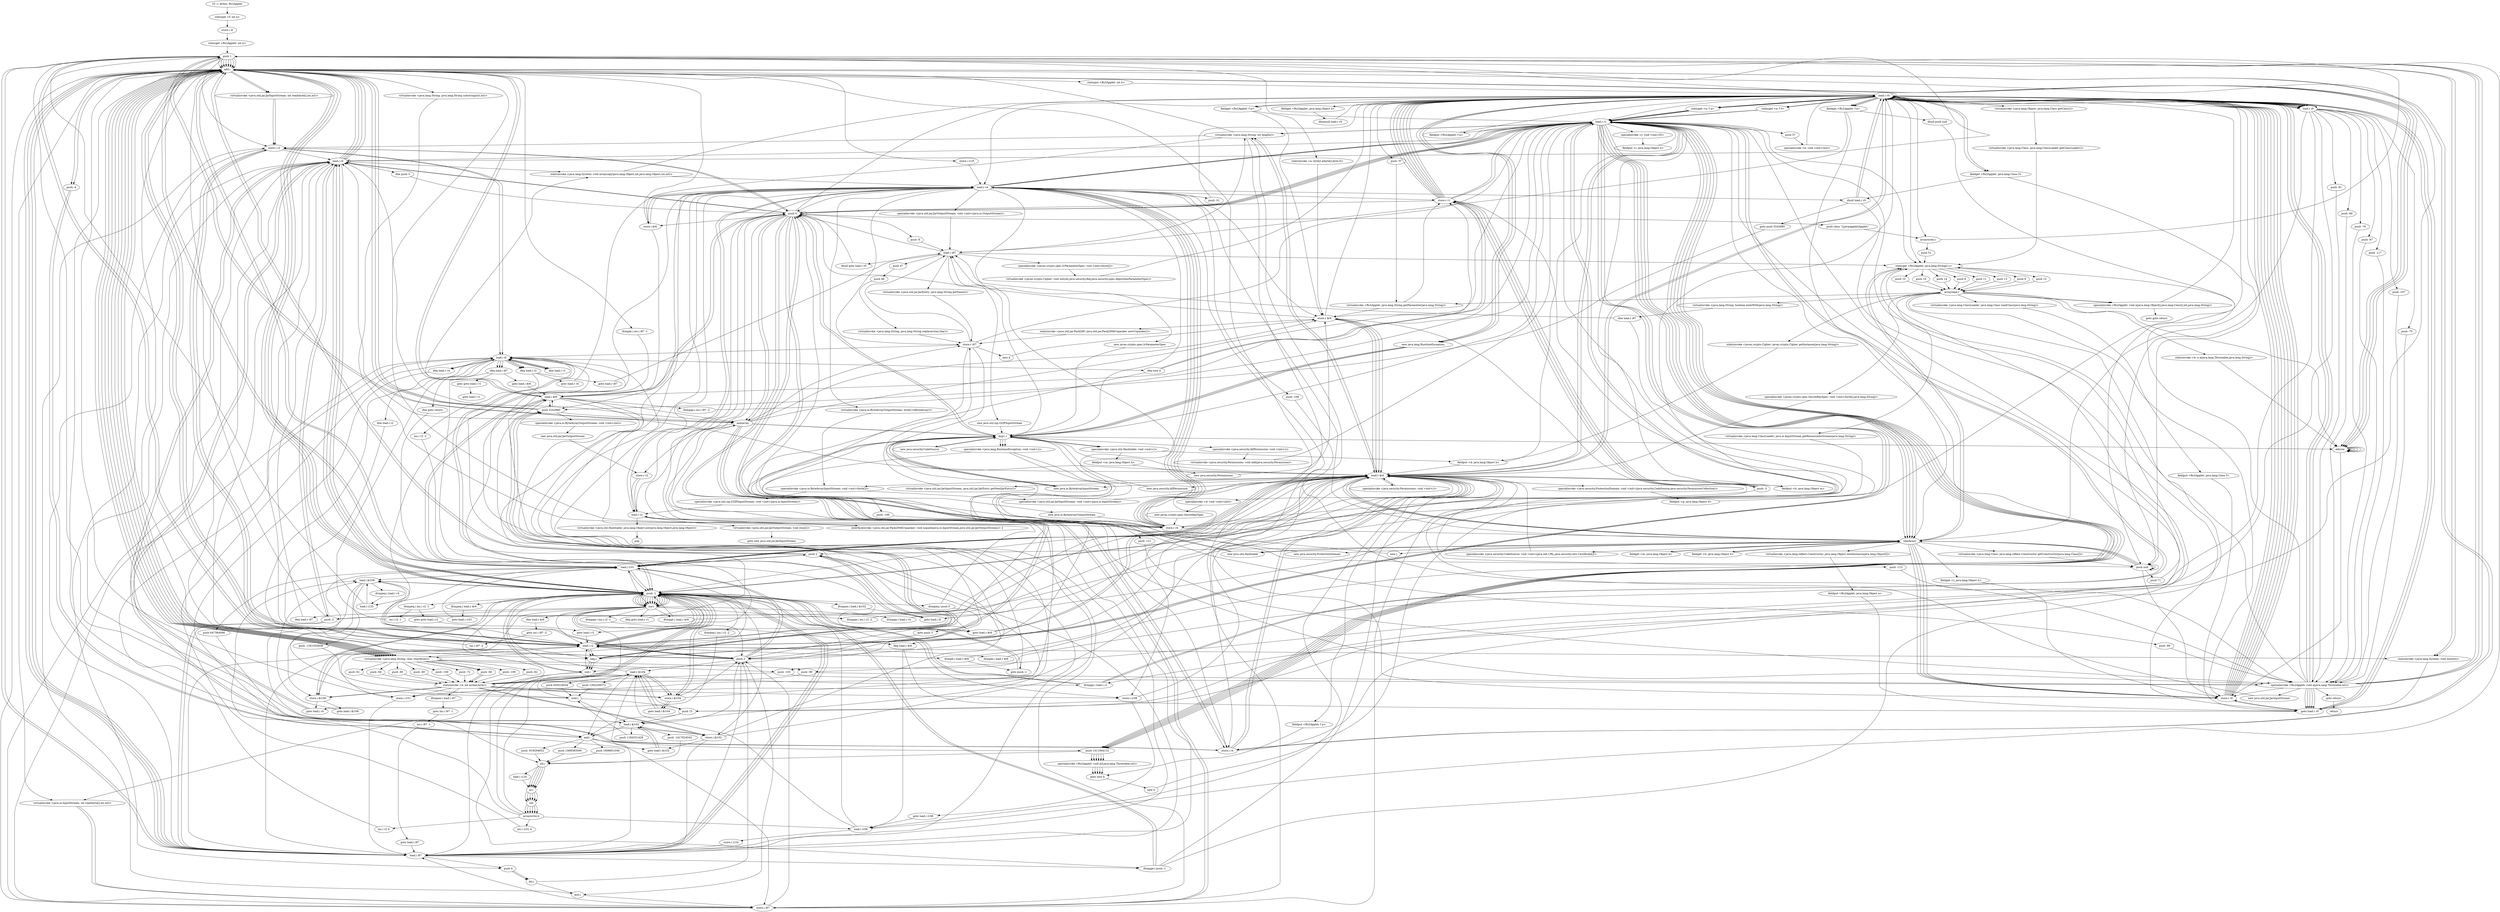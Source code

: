 digraph "" {
    "r0 := @this: Rs2Applet"
    "staticget <f: int a>"
    "r0 := @this: Rs2Applet"->"staticget <f: int a>";
    "store.i i0"
    "staticget <f: int a>"->"store.i i0";
    "staticget <Rs2Applet: int b>"
    "store.i i0"->"staticget <Rs2Applet: int b>";
    "push 1"
    "staticget <Rs2Applet: int b>"->"push 1";
    "add.i"
    "push 1"->"add.i";
    "staticput <Rs2Applet: int b>"
    "add.i"->"staticput <Rs2Applet: int b>";
    "load.r r0"
    "staticput <Rs2Applet: int b>"->"load.r r0";
    "push \"0\""
    "load.r r0"->"push \"0\"";
    "virtualinvoke <Rs2Applet: java.lang.String getParameter(java.lang.String)>"
    "push \"0\""->"virtualinvoke <Rs2Applet: java.lang.String getParameter(java.lang.String)>";
    "store.r r1"
    "virtualinvoke <Rs2Applet: java.lang.String getParameter(java.lang.String)>"->"store.r r1";
    "load.r r1"
    "store.r r1"->"load.r r1";
    "virtualinvoke <java.lang.String: int length()>"
    "load.r r1"->"virtualinvoke <java.lang.String: int length()>";
    "store.i $r6"
    "virtualinvoke <java.lang.String: int length()>"->"store.i $r6";
    "load.i $r6"
    "store.i $r6"->"load.i $r6";
    "push -1"
    "load.i $r6"->"push -1";
    "xor.i"
    "push -1"->"xor.i";
    "xor.i"->"push -1";
    "ifcmpeq.i push 0"
    "push -1"->"ifcmpeq.i push 0";
    "goto push 3"
    "ifcmpeq.i push 0"->"goto push 3";
    "push 3"
    "goto push 3"->"push 3";
    "push 3"->"load.i $r6";
    "load.i $r6"->"add.i";
    "push -4"
    "add.i"->"push -4";
    "and.i"
    "push -4"->"and.i";
    "store.i r4"
    "and.i"->"store.i r4";
    "load.i r4"
    "store.i r4"->"load.i r4";
    "push 4"
    "load.i r4"->"push 4";
    "div.i"
    "push 4"->"div.i";
    "div.i"->"push 3";
    "mul.i"
    "push 3"->"mul.i";
    "store.i i97"
    "mul.i"->"store.i i97";
    "store.i i97"->"load.i r4";
    "push -2"
    "load.i r4"->"push -2";
    "push -2"->"add.i";
    "add.i"->"load.i $r6";
    "ifcmpge.i inc.i i97 -2"
    "load.i $r6"->"ifcmpge.i inc.i i97 -2";
    "ifcmpge.i inc.i i97 -2"->"load.r r1";
    "load.r r1"->"push -2";
    "push -2"->"load.i r4";
    "load.i r4"->"add.i";
    "athrow"
    "add.i"->"athrow";
    "athrow"->"athrow";
    "athrow"->"athrow";
    "athrow"->"athrow";
    "store.r i0"
    "athrow"->"store.r i0";
    "store.r i0"->"load.r r0";
    "load.r i0"
    "load.r r0"->"load.r i0";
    "push -81"
    "load.r i0"->"push -81";
    "specialinvoke <Rs2Applet: void a(java.lang.Throwable,int)>"
    "push -81"->"specialinvoke <Rs2Applet: void a(java.lang.Throwable,int)>";
    "goto return"
    "specialinvoke <Rs2Applet: void a(java.lang.Throwable,int)>"->"goto return";
    "return"
    "goto return"->"return";
    "staticget <Rs2Applet: java.lang.String[] z>"
    "specialinvoke <Rs2Applet: void a(java.lang.Throwable,int)>"->"staticget <Rs2Applet: java.lang.String[] z>";
    "push 12"
    "staticget <Rs2Applet: java.lang.String[] z>"->"push 12";
    "arrayread.r"
    "push 12"->"arrayread.r";
    "staticinvoke <b: a a(java.lang.Throwable,java.lang.String)>"
    "arrayread.r"->"staticinvoke <b: a a(java.lang.Throwable,java.lang.String)>";
    "staticinvoke <b: a a(java.lang.Throwable,java.lang.String)>"->"athrow";
    "virtualinvoke <java.lang.String: char charAt(int)>"
    "add.i"->"virtualinvoke <java.lang.String: char charAt(int)>";
    "push -60"
    "virtualinvoke <java.lang.String: char charAt(int)>"->"push -60";
    "staticinvoke <a: int a(char,byte)>"
    "push -60"->"staticinvoke <a: int a(char,byte)>";
    "staticinvoke <a: int a(char,byte)>"->"push -1";
    "push -1"->"xor.i";
    "ifne load.i $r6"
    "xor.i"->"ifne load.i $r6";
    "goto inc.i i97 -2"
    "ifne load.i $r6"->"goto inc.i i97 -2";
    "inc.i i97 -2"
    "goto inc.i i97 -2"->"inc.i i97 -2";
    "load.i i0"
    "inc.i i97 -2"->"load.i i0";
    "ifeq load.i i97"
    "load.i i0"->"ifeq load.i i97";
    "goto load.i $r6"
    "ifeq load.i i97"->"goto load.i $r6";
    "goto load.i $r6"->"load.i $r6";
    "load.i $r6"->"push -1";
    "push -1"->"load.i r4";
    "load.i r4"->"add.i";
    "ifcmple.i inc.i i97 -1"
    "add.i"->"ifcmple.i inc.i i97 -1";
    "goto push -1"
    "ifcmple.i inc.i i97 -1"->"goto push -1";
    "goto push -1"->"push -1";
    "push -1"->"load.r r1";
    "load.r r1"->"push -1";
    "push -1"->"load.i r4";
    "load.i r4"->"add.i";
    "add.i"->"virtualinvoke <java.lang.String: char charAt(int)>";
    "virtualinvoke <java.lang.String: char charAt(int)>"->"push -60";
    "push -60"->"staticinvoke <a: int a(char,byte)>";
    "ifcmpne.i load.i i97"
    "staticinvoke <a: int a(char,byte)>"->"ifcmpne.i load.i i97";
    "goto inc.i i97 -1"
    "ifcmpne.i load.i i97"->"goto inc.i i97 -1";
    "inc.i i97 -1"
    "goto inc.i i97 -1"->"inc.i i97 -1";
    "goto load.i i97"
    "inc.i i97 -1"->"goto load.i i97";
    "load.i i97"
    "goto load.i i97"->"load.i i97";
    "newarray"
    "load.i i97"->"newarray";
    "store.r $r6"
    "newarray"->"store.r $r6";
    "push 0"
    "store.r $r6"->"push 0";
    "push 0"->"store.i r4";
    "store.i r4"->"load.r r1";
    "load.r r1"->"virtualinvoke <java.lang.String: int length()>";
    "virtualinvoke <java.lang.String: int length()>"->"store.i i97";
    "store.i i97"->"push 0";
    "store.i r2"
    "push 0"->"store.i r2";
    "store.i r2"->"load.i i97";
    "load.i r2"
    "load.i i97"->"load.i r2";
    "ifcmple.i load.r $r6"
    "load.i r2"->"ifcmple.i load.r $r6";
    "ifcmple.i load.r $r6"->"load.r r1";
    "load.r r1"->"load.i r2";
    "load.i r2"->"virtualinvoke <java.lang.String: char charAt(int)>";
    "push -109"
    "virtualinvoke <java.lang.String: char charAt(int)>"->"push -109";
    "push -109"->"staticinvoke <a: int a(char,byte)>";
    "store.i i101"
    "staticinvoke <a: int a(char,byte)>"->"store.i i101";
    "store.i i101"->"load.i i97";
    "load.i i97"->"push 1";
    "push 1"->"load.i r2";
    "neg.i"
    "load.i r2"->"neg.i";
    "sub.i"
    "neg.i"->"sub.i";
    "ifcmpgt.i load.r r1"
    "sub.i"->"ifcmpgt.i load.r r1";
    "ifcmpgt.i load.r r1"->"push -1";
    "store.i $i102"
    "push -1"->"store.i $i102";
    "goto load.i $i102"
    "store.i $i102"->"goto load.i $i102";
    "load.i $i102"
    "goto load.i $i102"->"load.i $i102";
    "load.i $i102"->"store.i $i102";
    "store.i $i102"->"load.i i97";
    "push 2"
    "load.i i97"->"push 2";
    "push 2"->"load.i r2";
    "load.i r2"->"add.i";
    "add.i"->"ifcmpgt.i load.r r1";
    "ifcmpgt.i load.r r1"->"push -1";
    "store.i $i104"
    "push -1"->"store.i $i104";
    "goto load.i $i104"
    "store.i $i104"->"goto load.i $i104";
    "load.i $i104"
    "goto load.i $i104"->"load.i $i104";
    "load.i $i104"->"store.i $i104";
    "store.i $i104"->"push 3";
    "push 3"->"load.i r2";
    "load.i r2"->"neg.i";
    "neg.i"->"sub.i";
    "sub.i"->"load.i i97";
    "ifcmpge.i push -1"
    "load.i i97"->"ifcmpge.i push -1";
    "ifcmpge.i push -1"->"load.r r1";
    "load.r r1"->"load.i r2";
    "load.i r2"->"push 3";
    "push 3"->"add.i";
    "add.i"->"athrow";
    "add.i"->"virtualinvoke <java.lang.String: char charAt(int)>";
    "push -82"
    "virtualinvoke <java.lang.String: char charAt(int)>"->"push -82";
    "push -82"->"staticinvoke <a: int a(char,byte)>";
    "store.i $i106"
    "staticinvoke <a: int a(char,byte)>"->"store.i $i106";
    "goto load.i r4"
    "store.i $i106"->"goto load.i r4";
    "goto load.i r4"->"load.i r4";
    "load.i r4"->"push 1";
    "push 1"->"add.i";
    "store.i i108"
    "add.i"->"store.i i108";
    "load.r $r6"
    "store.i i108"->"load.r $r6";
    "load.r $r6"->"load.i r4";
    "load.i r4"->"load.i $i102";
    "push 1184331428"
    "load.i $i102"->"push 1184331428";
    "ushr.i"
    "push 1184331428"->"ushr.i";
    "load.i i101"
    "ushr.i"->"load.i i101";
    "push 647364098"
    "load.i i101"->"push 647364098";
    "shl.i"
    "push 647364098"->"shl.i";
    "or.i"
    "shl.i"->"or.i";
    "i2b"
    "or.i"->"i2b";
    "arraywrite.b"
    "i2b"->"arraywrite.b";
    "arraywrite.b"->"load.i $i104";
    "load.i $i104"->"push -1";
    "push -1"->"xor.i";
    "ifeq load.r $r6"
    "xor.i"->"ifeq load.r $r6";
    "load.i i108"
    "ifeq load.r $r6"->"load.i i108";
    "load.i i108"->"push 1";
    "push 1"->"add.i";
    "add.i"->"store.i i101";
    "store.i i101"->"load.r $r6";
    "load.r $r6"->"load.i i108";
    "load.i i108"->"load.i $i104";
    "push 650516034"
    "load.i $i104"->"push 650516034";
    "push 650516034"->"ushr.i";
    "push 15"
    "ushr.i"->"push 15";
    "push 15"->"load.i $i102";
    "load.i $i102"->"and.i";
    "push -918294652"
    "and.i"->"push -918294652";
    "push -918294652"->"shl.i";
    "shl.i"->"or.i";
    "or.i"->"i2b";
    "i2b"->"arraywrite.b";
    "load.i $i106"
    "arraywrite.b"->"load.i $i106";
    "load.i $i106"->"push -1";
    "ifcmpeq.i load.r $r6"
    "push -1"->"ifcmpeq.i load.r $r6";
    "goto load.i i101"
    "ifcmpeq.i load.r $r6"->"goto load.i i101";
    "goto load.i i101"->"load.i i101";
    "load.i i101"->"push 1";
    "push 1"->"add.i";
    "add.i"->"store.i r4";
    "store.i r4"->"load.r $r6";
    "load.r $r6"->"load.i i101";
    "load.i i101"->"load.i $i106";
    "load.i $i106"->"push 3";
    "push 3"->"load.i $i104";
    "load.i $i104"->"and.i";
    "push 1068383590"
    "and.i"->"push 1068383590";
    "push 1068383590"->"shl.i";
    "shl.i"->"or.i";
    "or.i"->"i2b";
    "i2b"->"arraywrite.b";
    "inc.i r2 4"
    "arraywrite.b"->"inc.i r2 4";
    "inc.i r2 4"->"load.i i0";
    "load.i i0"->"ifeq load.i i97";
    "goto load.r $r6"
    "ifeq load.i i97"->"goto load.r $r6";
    "goto load.r $r6"->"load.r $r6";
    "store.r r4"
    "load.r $r6"->"store.r r4";
    "load.r r4"
    "store.r r4"->"load.r r4";
    "load.r r4"->"store.r r1";
    "store.r r1"->"load.r r0";
    "load.r r0"->"staticget <Rs2Applet: java.lang.String[] z>";
    "push 10"
    "staticget <Rs2Applet: java.lang.String[] z>"->"push 10";
    "push 10"->"arrayread.r";
    "arrayread.r"->"virtualinvoke <Rs2Applet: java.lang.String getParameter(java.lang.String)>";
    "virtualinvoke <Rs2Applet: java.lang.String getParameter(java.lang.String)>"->"store.r $r6";
    "store.r $r6"->"load.r $r6";
    "load.r $r6"->"virtualinvoke <java.lang.String: int length()>";
    "virtualinvoke <java.lang.String: int length()>"->"store.i r4";
    "store.i r4"->"load.i r4";
    "ifne push 3"
    "load.i r4"->"ifne push 3";
    "ifne push 3"->"push 0";
    "push 0"->"newarray";
    "store.r i97"
    "newarray"->"store.r i97";
    "store.r i97"->"load.i i0";
    "ifeq new d"
    "load.i i0"->"ifeq new d";
    "ifeq new d"->"store.r r1";
    "store.r r1"->"load.r r0";
    "staticget <n: f a>"
    "load.r r0"->"staticget <n: f a>";
    "staticget <n: f a>"->"load.r r1";
    "push 1411944132"
    "load.r r1"->"push 1411944132";
    "specialinvoke <Rs2Applet: void a(f,java.lang.Throwable,int)>"
    "push 1411944132"->"specialinvoke <Rs2Applet: void a(f,java.lang.Throwable,int)>";
    "goto new b"
    "specialinvoke <Rs2Applet: void a(f,java.lang.Throwable,int)>"->"goto new b";
    "new b"
    "goto new b"->"new b";
    "new b"->"store.r r1";
    "store.r r1"->"load.r r1";
    "push 57"
    "load.r r1"->"push 57";
    "specialinvoke <b: void <init>(int)>"
    "push 57"->"specialinvoke <b: void <init>(int)>";
    "specialinvoke <b: void <init>(int)>"->"load.r r0";
    "fieldget <Rs2Applet: f p>"
    "load.r r0"->"fieldget <Rs2Applet: f p>";
    "fieldget <Rs2Applet: f p>"->"store.r $r6";
    "store.r $r6"->"load.r r1";
    "checkcast"
    "load.r r1"->"checkcast";
    "new j"
    "checkcast"->"new j";
    "dup1.r"
    "new j"->"dup1.r";
    "dup1.r"->"load.r r1";
    "specialinvoke <j: void <init>(f)>"
    "load.r r1"->"specialinvoke <j: void <init>(f)>";
    "fieldput <i: java.lang.Object h>"
    "specialinvoke <j: void <init>(f)>"->"fieldput <i: java.lang.Object h>";
    "fieldput <i: java.lang.Object h>"->"load.r r1";
    "load.r r1"->"checkcast";
    "checkcast"->"load.r $r6";
    "fieldput <b: java.lang.Object m>"
    "load.r $r6"->"fieldput <b: java.lang.Object m>";
    "fieldput <b: java.lang.Object m>"->"load.r r1";
    "load.r r1"->"checkcast";
    "new java.util.Hashtable"
    "checkcast"->"new java.util.Hashtable";
    "new java.util.Hashtable"->"dup1.r";
    "specialinvoke <java.util.Hashtable: void <init>()>"
    "dup1.r"->"specialinvoke <java.util.Hashtable: void <init>()>";
    "fieldput <d: java.lang.Object b>"
    "specialinvoke <java.util.Hashtable: void <init>()>"->"fieldput <d: java.lang.Object b>";
    "fieldput <d: java.lang.Object b>"->"load.r r1";
    "load.r r1"->"checkcast";
    "checkcast"->"new java.util.Hashtable";
    "new java.util.Hashtable"->"dup1.r";
    "dup1.r"->"specialinvoke <java.util.Hashtable: void <init>()>";
    "fieldput <m: java.lang.Object k>"
    "specialinvoke <java.util.Hashtable: void <init>()>"->"fieldput <m: java.lang.Object k>";
    "new java.security.Permissions"
    "fieldput <m: java.lang.Object k>"->"new java.security.Permissions";
    "new java.security.Permissions"->"store.r $r6";
    "store.r $r6"->"load.r $r6";
    "specialinvoke <java.security.Permissions: void <init>()>"
    "load.r $r6"->"specialinvoke <java.security.Permissions: void <init>()>";
    "specialinvoke <java.security.Permissions: void <init>()>"->"load.r $r6";
    "new java.security.AllPermission"
    "load.r $r6"->"new java.security.AllPermission";
    "new java.security.AllPermission"->"dup1.r";
    "specialinvoke <java.security.AllPermission: void <init>()>"
    "dup1.r"->"specialinvoke <java.security.AllPermission: void <init>()>";
    "virtualinvoke <java.security.Permissions: void add(java.security.Permission)>"
    "specialinvoke <java.security.AllPermission: void <init>()>"->"virtualinvoke <java.security.Permissions: void add(java.security.Permission)>";
    "virtualinvoke <java.security.Permissions: void add(java.security.Permission)>"->"load.r r1";
    "load.r r1"->"checkcast";
    "new java.security.ProtectionDomain"
    "checkcast"->"new java.security.ProtectionDomain";
    "new java.security.ProtectionDomain"->"dup1.r";
    "new java.security.CodeSource"
    "dup1.r"->"new java.security.CodeSource";
    "new java.security.CodeSource"->"dup1.r";
    "push null"
    "dup1.r"->"push null";
    "push null"->"push null";
    "push null"->"checkcast";
    "specialinvoke <java.security.CodeSource: void <init>(java.net.URL,java.security.cert.Certificate[])>"
    "checkcast"->"specialinvoke <java.security.CodeSource: void <init>(java.net.URL,java.security.cert.Certificate[])>";
    "specialinvoke <java.security.CodeSource: void <init>(java.net.URL,java.security.cert.Certificate[])>"->"load.r $r6";
    "specialinvoke <java.security.ProtectionDomain: void <init>(java.security.CodeSource,java.security.PermissionCollection)>"
    "load.r $r6"->"specialinvoke <java.security.ProtectionDomain: void <init>(java.security.CodeSource,java.security.PermissionCollection)>";
    "fieldput <g: java.lang.Object d>"
    "specialinvoke <java.security.ProtectionDomain: void <init>(java.security.CodeSource,java.security.PermissionCollection)>"->"fieldput <g: java.lang.Object d>";
    "fieldput <g: java.lang.Object d>"->"load.r r0";
    "load.r r0"->"load.r r1";
    "fieldput <Rs2Applet: f k>"
    "load.r r1"->"fieldput <Rs2Applet: f k>";
    "fieldput <Rs2Applet: f k>"->"load.r r0";
    "virtualinvoke <java.lang.Object: java.lang.Class getClass()>"
    "load.r r0"->"virtualinvoke <java.lang.Object: java.lang.Class getClass()>";
    "virtualinvoke <java.lang.Class: java.lang.ClassLoader getClassLoader()>"
    "virtualinvoke <java.lang.Object: java.lang.Class getClass()>"->"virtualinvoke <java.lang.Class: java.lang.ClassLoader getClassLoader()>";
    "virtualinvoke <java.lang.Class: java.lang.ClassLoader getClassLoader()>"->"staticget <Rs2Applet: java.lang.String[] z>";
    "push 16"
    "staticget <Rs2Applet: java.lang.String[] z>"->"push 16";
    "push 16"->"arrayread.r";
    "virtualinvoke <java.lang.ClassLoader: java.io.InputStream getResourceAsStream(java.lang.String)>"
    "arrayread.r"->"virtualinvoke <java.lang.ClassLoader: java.io.InputStream getResourceAsStream(java.lang.String)>";
    "virtualinvoke <java.lang.ClassLoader: java.io.InputStream getResourceAsStream(java.lang.String)>"->"store.r r4";
    "store.r r4"->"load.r r4";
    "ifnull load.r r0"
    "load.r r4"->"ifnull load.r r0";
    "goto push 5242880"
    "ifnull load.r r0"->"goto push 5242880";
    "push 5242880"
    "goto push 5242880"->"push 5242880";
    "push 5242880"->"newarray";
    "newarray"->"store.r r1";
    "store.r r1"->"push 0";
    "push 0"->"store.i $r6";
    "store.i $r6"->"load.r r4";
    "load.r r4"->"load.r r1";
    "load.r r1"->"push 0";
    "push 0"->"push 0";
    "push 0"->"neg.i";
    "neg.i"->"push 5242880";
    "push 5242880"->"add.i";
    "add.i"->"store.r r4";
    "store.r r4"->"load.r r0";
    "load.r r0"->"load.r r4";
    "push -108"
    "load.r r4"->"push -108";
    "push -108"->"specialinvoke <Rs2Applet: void a(java.lang.Throwable,int)>";
    "specialinvoke <Rs2Applet: void a(java.lang.Throwable,int)>"->"load.r r1";
    "load.r r1"->"push 0";
    "push 0"->"load.i $r6";
    "load.i $r6"->"newarray";
    "newarray"->"store.r r4";
    "store.r r4"->"load.r r4";
    "load.r r4"->"push 0";
    "push 0"->"load.i $r6";
    "staticinvoke <java.lang.System: void arraycopy(java.lang.Object,int,java.lang.Object,int,int)>"
    "load.i $r6"->"staticinvoke <java.lang.System: void arraycopy(java.lang.Object,int,java.lang.Object,int,int)>";
    "staticinvoke <java.lang.System: void arraycopy(java.lang.Object,int,java.lang.Object,int,int)>"->"load.r r4";
    "push -31"
    "load.r r4"->"push -31";
    "push -31"->"load.r r0";
    "load.r r0"->"fieldget <Rs2Applet: f p>";
    "staticinvoke <a: byte[] a(byte[],byte,f)>"
    "fieldget <Rs2Applet: f p>"->"staticinvoke <a: byte[] a(byte[],byte,f)>";
    "staticinvoke <a: byte[] a(byte[],byte,f)>"->"store.r $r6";
    "staticinvoke <java.util.jar.Pack200: java.util.jar.Pack200$Unpacker newUnpacker()>"
    "store.r $r6"->"staticinvoke <java.util.jar.Pack200: java.util.jar.Pack200$Unpacker newUnpacker()>";
    "staticinvoke <java.util.jar.Pack200: java.util.jar.Pack200$Unpacker newUnpacker()>"->"store.r i97";
    "new java.io.ByteArrayOutputStream"
    "store.r i97"->"new java.io.ByteArrayOutputStream";
    "new java.io.ByteArrayOutputStream"->"store.r r4";
    "store.r r4"->"load.r r4";
    "load.r r4"->"push 5242880";
    "specialinvoke <java.io.ByteArrayOutputStream: void <init>(int)>"
    "push 5242880"->"specialinvoke <java.io.ByteArrayOutputStream: void <init>(int)>";
    "new java.util.jar.JarOutputStream"
    "specialinvoke <java.io.ByteArrayOutputStream: void <init>(int)>"->"new java.util.jar.JarOutputStream";
    "store.r r2"
    "new java.util.jar.JarOutputStream"->"store.r r2";
    "load.r r2"
    "store.r r2"->"load.r r2";
    "load.r r2"->"load.r r4";
    "load.r r4"->"store.r $r6";
    "store.r $r6"->"load.r r0";
    "load.r r0"->"load.r $r6";
    "push -113"
    "load.r $r6"->"push -113";
    "push -113"->"specialinvoke <Rs2Applet: void a(java.lang.Throwable,int)>";
    "specialinvoke <Rs2Applet: void a(java.lang.Throwable,int)>"->"store.r i0";
    "store.r i0"->"load.r r0";
    "load.r r0"->"load.r i0";
    "push -66"
    "load.r i0"->"push -66";
    "push -66"->"specialinvoke <Rs2Applet: void a(java.lang.Throwable,int)>";
    "specialinvoke <Rs2Applet: void a(java.lang.Throwable,int)>"->"load.r r0";
    "fieldget <Rs2Applet: f k>"
    "load.r r0"->"fieldget <Rs2Applet: f k>";
    "ifnull push null"
    "fieldget <Rs2Applet: f k>"->"ifnull push null";
    "ifnull push null"->"load.r r0";
    "load.r r0"->"fieldget <Rs2Applet: f k>";
    "fieldget <Rs2Applet: f k>"->"checkcast";
    "fieldget <i: java.lang.Object h>"
    "checkcast"->"fieldget <i: java.lang.Object h>";
    "fieldget <i: java.lang.Object h>"->"store.r i0";
    "goto load.r r0"
    "store.r i0"->"goto load.r r0";
    "goto load.r r0"->"load.r r0";
    "load.r r0"->"load.r i0";
    "load.r i0"->"checkcast";
    "checkcast"->"staticget <Rs2Applet: java.lang.String[] z>";
    "push 14"
    "staticget <Rs2Applet: java.lang.String[] z>"->"push 14";
    "push 14"->"arrayread.r";
    "arrayread.r"->"store.r i0";
    "store.r i0"->"load.r r0";
    "load.r r0"->"load.r i0";
    "push -99"
    "load.r i0"->"push -99";
    "push -99"->"specialinvoke <Rs2Applet: void a(java.lang.Throwable,int)>";
    "specialinvoke <Rs2Applet: void a(java.lang.Throwable,int)>"->"load.r r0";
    "fieldget <Rs2Applet: java.lang.Class f>"
    "load.r r0"->"fieldget <Rs2Applet: java.lang.Class f>";
    "fieldget <Rs2Applet: java.lang.Class f>"->"ifnull load.r r0";
    "ifnull load.r r0"->"goto load.r r0";
    "goto load.r r0"->"store.r i0";
    "store.r i0"->"load.r r0";
    "load.r r0"->"load.r i0";
    "push -76"
    "load.r i0"->"push -76";
    "push -76"->"specialinvoke <Rs2Applet: void a(java.lang.Throwable,int)>";
    "specialinvoke <Rs2Applet: void a(java.lang.Throwable,int)>"->"load.r r0";
    "fieldget <Rs2Applet: java.lang.Object a>"
    "load.r r0"->"fieldget <Rs2Applet: java.lang.Object a>";
    "ifnonnull load.r r0"
    "fieldget <Rs2Applet: java.lang.Object a>"->"ifnonnull load.r r0";
    "ifnonnull load.r r0"->"load.r r0";
    "new java.lang.RuntimeException"
    "load.r r0"->"new java.lang.RuntimeException";
    "new java.lang.RuntimeException"->"dup1.r";
    "dup1.r"->"athrow";
    "specialinvoke <java.lang.RuntimeException: void <init>()>"
    "dup1.r"->"specialinvoke <java.lang.RuntimeException: void <init>()>";
    "push -89"
    "specialinvoke <java.lang.RuntimeException: void <init>()>"->"push -89";
    "push -89"->"specialinvoke <Rs2Applet: void a(java.lang.Throwable,int)>";
    "specialinvoke <Rs2Applet: void a(java.lang.Throwable,int)>"->"push 1";
    "staticinvoke <java.lang.System: void exit(int)>"
    "push 1"->"staticinvoke <java.lang.System: void exit(int)>";
    "staticinvoke <java.lang.System: void exit(int)>"->"goto load.r r0";
    "goto load.r r0"->"load.r r0";
    "load.r r0"->"push 1";
    "push 1"->"newarray";
    "newarray"->"dup1.r";
    "dup1.r"->"push 0";
    "push 0"->"load.r r0";
    "arraywrite.r"
    "load.r r0"->"arraywrite.r";
    "arraywrite.r"->"push 1";
    "push 1"->"newarray";
    "newarray"->"dup1.r";
    "dup1.r"->"push 0";
    "push class \"Ljava/applet/Applet;\""
    "push 0"->"push class \"Ljava/applet/Applet;\"";
    "push class \"Ljava/applet/Applet;\""->"arraywrite.r";
    "push 51"
    "arraywrite.r"->"push 51";
    "push 51"->"staticget <Rs2Applet: java.lang.String[] z>";
    "push 8"
    "staticget <Rs2Applet: java.lang.String[] z>"->"push 8";
    "push 8"->"arrayread.r";
    "specialinvoke <Rs2Applet: void a(java.lang.Object[],java.lang.Class[],int,java.lang.String)>"
    "arrayread.r"->"specialinvoke <Rs2Applet: void a(java.lang.Object[],java.lang.Class[],int,java.lang.String)>";
    "specialinvoke <Rs2Applet: void a(java.lang.Object[],java.lang.Class[],int,java.lang.String)>"->"load.r r0";
    "load.r r0"->"push null";
    "push null"->"push null";
    "push 71"
    "push null"->"push 71";
    "push 71"->"staticget <Rs2Applet: java.lang.String[] z>";
    "push 11"
    "staticget <Rs2Applet: java.lang.String[] z>"->"push 11";
    "push 11"->"arrayread.r";
    "arrayread.r"->"specialinvoke <Rs2Applet: void a(java.lang.Object[],java.lang.Class[],int,java.lang.String)>";
    "goto goto return"
    "specialinvoke <Rs2Applet: void a(java.lang.Object[],java.lang.Class[],int,java.lang.String)>"->"goto goto return";
    "goto load.r r0"->"load.r r0";
    "load.r r0"->"load.r r0";
    "load.r r0"->"fieldget <Rs2Applet: java.lang.Class f>";
    "fieldget <Rs2Applet: java.lang.Class f>"->"push null";
    "push null"->"checkcast";
    "checkcast"->"store.r i0";
    "store.r i0"->"load.r r0";
    "load.r r0"->"load.r i0";
    "push -97"
    "load.r i0"->"push -97";
    "push -97"->"specialinvoke <Rs2Applet: void a(java.lang.Throwable,int)>";
    "specialinvoke <Rs2Applet: void a(java.lang.Throwable,int)>"->"goto load.r r0";
    "checkcast"->"store.r i0";
    "store.r i0"->"load.r r0";
    "load.r r0"->"load.r i0";
    "push -103"
    "load.r i0"->"push -103";
    "push -103"->"specialinvoke <Rs2Applet: void a(java.lang.Throwable,int)>";
    "specialinvoke <Rs2Applet: void a(java.lang.Throwable,int)>"->"goto load.r r0";
    "checkcast"->"store.r i0";
    "store.r i0"->"load.r r0";
    "load.r r0"->"load.r i0";
    "push -117"
    "load.r i0"->"push -117";
    "push -117"->"specialinvoke <Rs2Applet: void a(java.lang.Throwable,int)>";
    "specialinvoke <Rs2Applet: void a(java.lang.Throwable,int)>"->"goto load.r r0";
    "checkcast"->"store.r i0";
    "store.r i0"->"load.r r0";
    "load.r r0"->"load.r i0";
    "push -107"
    "load.r i0"->"push -107";
    "push -107"->"specialinvoke <Rs2Applet: void a(java.lang.Throwable,int)>";
    "specialinvoke <Rs2Applet: void a(java.lang.Throwable,int)>"->"goto load.r r0";
    "virtualinvoke <java.lang.Class: java.lang.reflect.Constructor getConstructor(java.lang.Class[])>"
    "checkcast"->"virtualinvoke <java.lang.Class: java.lang.reflect.Constructor getConstructor(java.lang.Class[])>";
    "virtualinvoke <java.lang.Class: java.lang.reflect.Constructor getConstructor(java.lang.Class[])>"->"push null";
    "push null"->"checkcast";
    "virtualinvoke <java.lang.reflect.Constructor: java.lang.Object newInstance(java.lang.Object[])>"
    "checkcast"->"virtualinvoke <java.lang.reflect.Constructor: java.lang.Object newInstance(java.lang.Object[])>";
    "fieldput <Rs2Applet: java.lang.Object a>"
    "virtualinvoke <java.lang.reflect.Constructor: java.lang.Object newInstance(java.lang.Object[])>"->"fieldput <Rs2Applet: java.lang.Object a>";
    "fieldput <Rs2Applet: java.lang.Object a>"->"goto load.r r0";
    "ifnull load.r r0"->"load.r r0";
    "load.r r0"->"new java.lang.RuntimeException";
    "new java.lang.RuntimeException"->"dup1.r";
    "dup1.r"->"specialinvoke <java.lang.RuntimeException: void <init>()>";
    "push -106"
    "specialinvoke <java.lang.RuntimeException: void <init>()>"->"push -106";
    "push -106"->"specialinvoke <Rs2Applet: void a(java.lang.Throwable,int)>";
    "specialinvoke <Rs2Applet: void a(java.lang.Throwable,int)>"->"push 1";
    "push 1"->"store.i r2";
    "store.i r2"->"load.i r2";
    "load.i r2"->"staticinvoke <java.lang.System: void exit(int)>";
    "virtualinvoke <java.lang.ClassLoader: java.lang.Class loadClass(java.lang.String)>"
    "arrayread.r"->"virtualinvoke <java.lang.ClassLoader: java.lang.Class loadClass(java.lang.String)>";
    "fieldput <Rs2Applet: java.lang.Class f>"
    "virtualinvoke <java.lang.ClassLoader: java.lang.Class loadClass(java.lang.String)>"->"fieldput <Rs2Applet: java.lang.Class f>";
    "fieldput <Rs2Applet: java.lang.Class f>"->"goto load.r r0";
    "ifnull push null"->"push null";
    "push null"->"store.r i0";
    "new java.util.jar.JarInputStream"
    "specialinvoke <Rs2Applet: void a(java.lang.Throwable,int)>"->"new java.util.jar.JarInputStream";
    "new java.util.jar.JarInputStream"->"store.r $r6";
    "store.r $r6"->"load.r $r6";
    "new java.io.ByteArrayInputStream"
    "load.r $r6"->"new java.io.ByteArrayInputStream";
    "new java.io.ByteArrayInputStream"->"dup1.r";
    "dup1.r"->"load.r r4";
    "load.r r4"->"store.r i0";
    "store.r i0"->"load.r r0";
    "load.r r0"->"load.r i0";
    "push -75"
    "load.r i0"->"push -75";
    "push -75"->"specialinvoke <Rs2Applet: void a(java.lang.Throwable,int)>";
    "specialinvoke <Rs2Applet: void a(java.lang.Throwable,int)>"->"goto load.r r0";
    "virtualinvoke <java.io.ByteArrayOutputStream: byte[] toByteArray()>"
    "load.r r4"->"virtualinvoke <java.io.ByteArrayOutputStream: byte[] toByteArray()>";
    "specialinvoke <java.io.ByteArrayInputStream: void <init>(byte[])>"
    "virtualinvoke <java.io.ByteArrayOutputStream: byte[] toByteArray()>"->"specialinvoke <java.io.ByteArrayInputStream: void <init>(byte[])>";
    "specialinvoke <java.util.jar.JarInputStream: void <init>(java.io.InputStream)>"
    "specialinvoke <java.io.ByteArrayInputStream: void <init>(byte[])>"->"specialinvoke <java.util.jar.JarInputStream: void <init>(java.io.InputStream)>";
    "specialinvoke <java.util.jar.JarInputStream: void <init>(java.io.InputStream)>"->"load.r $r6";
    "virtualinvoke <java.util.jar.JarInputStream: java.util.jar.JarEntry getNextJarEntry()>"
    "load.r $r6"->"virtualinvoke <java.util.jar.JarInputStream: java.util.jar.JarEntry getNextJarEntry()>";
    "virtualinvoke <java.util.jar.JarInputStream: java.util.jar.JarEntry getNextJarEntry()>"->"store.r i97";
    "load.r i97"
    "store.r i97"->"load.r i97";
    "ifnull goto load.r r0"
    "load.r i97"->"ifnull goto load.r r0";
    "ifnull goto load.r r0"->"push 0";
    "push 0"->"store.i r4";
    "store.i r4"->"load.r i97";
    "virtualinvoke <java.util.jar.JarEntry: java.lang.String getName()>"
    "load.r i97"->"virtualinvoke <java.util.jar.JarEntry: java.lang.String getName()>";
    "virtualinvoke <java.util.jar.JarEntry: java.lang.String getName()>"->"store.r i97";
    "store.r i97"->"load.r $r6";
    "load.r $r6"->"load.r r1";
    "load.r r1"->"push 0";
    "push 0"->"push 0";
    "push 0"->"neg.i";
    "neg.i"->"push 5242880";
    "push 5242880"->"add.i";
    "virtualinvoke <java.util.jar.JarInputStream: int read(byte[],int,int)>"
    "add.i"->"virtualinvoke <java.util.jar.JarInputStream: int read(byte[],int,int)>";
    "virtualinvoke <java.util.jar.JarInputStream: int read(byte[],int,int)>"->"store.i r2";
    "store.i r2"->"load.i i0";
    "ifne load.i r2"
    "load.i i0"->"ifne load.i r2";
    "ifne load.i r2"->"load.i r2";
    "load.i r2"->"store.i r2";
    "store.i r2"->"load.i r2";
    "load.i r2"->"push -1";
    "push -1"->"xor.i";
    "ifeq load.r i97"
    "xor.i"->"ifeq load.r i97";
    "ifeq load.r i97"->"load.i r4";
    "load.i r4"->"load.i r2";
    "load.i r2"->"add.i";
    "add.i"->"store.i r4";
    "store.i r4"->"load.r $r6";
    "load.r $r6"->"load.r r1";
    "load.r r1"->"load.i r4";
    "load.i r4"->"load.i r4";
    "load.i r4"->"neg.i";
    "neg.i"->"push 5242880";
    "push 5242880"->"add.i";
    "add.i"->"virtualinvoke <java.util.jar.JarInputStream: int read(byte[],int,int)>";
    "virtualinvoke <java.util.jar.JarInputStream: int read(byte[],int,int)>"->"store.i r2";
    "store.i r2"->"load.i i0";
    "ifne load.r r1"
    "load.i i0"->"ifne load.r r1";
    "ifne load.r r1"->"load.i i0";
    "ifeq load.i r2"
    "load.i i0"->"ifeq load.i r2";
    "goto load.r i97"
    "ifeq load.i r2"->"goto load.r i97";
    "goto load.r i97"->"load.r i97";
    "load.r i97"->"staticget <Rs2Applet: java.lang.String[] z>";
    "staticget <Rs2Applet: java.lang.String[] z>"->"push 15";
    "push 15"->"arrayread.r";
    "arrayread.r"->"athrow";
    "virtualinvoke <java.lang.String: boolean endsWith(java.lang.String)>"
    "arrayread.r"->"virtualinvoke <java.lang.String: boolean endsWith(java.lang.String)>";
    "ifne load.r i97"
    "virtualinvoke <java.lang.String: boolean endsWith(java.lang.String)>"->"ifne load.r i97";
    "goto load.i i0"
    "ifne load.r i97"->"goto load.i i0";
    "goto load.i i0"->"load.i i0";
    "load.i i0"->"ifeq load.r $r6";
    "ifeq load.r $r6"->"goto load.r r0";
    "ifne load.r i97"->"load.r i97";
    "push 47"
    "load.r i97"->"push 47";
    "push 46"
    "push 47"->"push 46";
    "virtualinvoke <java.lang.String: java.lang.String replace(char,char)>"
    "push 46"->"virtualinvoke <java.lang.String: java.lang.String replace(char,char)>";
    "virtualinvoke <java.lang.String: java.lang.String replace(char,char)>"->"store.r i97";
    "store.r i97"->"load.r r1";
    "load.r r1"->"push 0";
    "push 0"->"load.i r4";
    "load.i r4"->"newarray";
    "newarray"->"store.r r2";
    "store.r r2"->"load.r r2";
    "load.r r2"->"push 0";
    "push 0"->"load.i r4";
    "load.i r4"->"staticinvoke <java.lang.System: void arraycopy(java.lang.Object,int,java.lang.Object,int,int)>";
    "staticinvoke <java.lang.System: void arraycopy(java.lang.Object,int,java.lang.Object,int,int)>"->"load.r r0";
    "load.r r0"->"fieldget <Rs2Applet: f k>";
    "fieldget <Rs2Applet: f k>"->"load.r i97";
    "load.r i97"->"push 0";
    "push -6"
    "push 0"->"push -6";
    "push -6"->"load.r i97";
    "load.r i97"->"virtualinvoke <java.lang.String: int length()>";
    "virtualinvoke <java.lang.String: int length()>"->"add.i";
    "virtualinvoke <java.lang.String: java.lang.String substring(int,int)>"
    "add.i"->"virtualinvoke <java.lang.String: java.lang.String substring(int,int)>";
    "virtualinvoke <java.lang.String: java.lang.String substring(int,int)>"->"store.r r4";
    "store.r r4"->"checkcast";
    "fieldget <m: java.lang.Object k>"
    "checkcast"->"fieldget <m: java.lang.Object k>";
    "fieldget <m: java.lang.Object k>"->"checkcast";
    "checkcast"->"load.r r4";
    "load.r r4"->"load.r r2";
    "virtualinvoke <java.util.Hashtable: java.lang.Object put(java.lang.Object,java.lang.Object)>"
    "load.r r2"->"virtualinvoke <java.util.Hashtable: java.lang.Object put(java.lang.Object,java.lang.Object)>";
    "pop"
    "virtualinvoke <java.util.Hashtable: java.lang.Object put(java.lang.Object,java.lang.Object)>"->"pop";
    "specialinvoke <java.util.jar.JarOutputStream: void <init>(java.io.OutputStream)>"
    "load.r r4"->"specialinvoke <java.util.jar.JarOutputStream: void <init>(java.io.OutputStream)>";
    "specialinvoke <java.util.jar.JarOutputStream: void <init>(java.io.OutputStream)>"->"load.r i97";
    "new java.util.zip.GZIPInputStream"
    "load.r i97"->"new java.util.zip.GZIPInputStream";
    "new java.util.zip.GZIPInputStream"->"dup1.r";
    "dup1.r"->"new java.io.ByteArrayInputStream";
    "new java.io.ByteArrayInputStream"->"dup1.r";
    "dup1.r"->"load.r $r6";
    "load.r $r6"->"specialinvoke <java.io.ByteArrayInputStream: void <init>(byte[])>";
    "specialinvoke <java.util.zip.GZIPInputStream: void <init>(java.io.InputStream)>"
    "specialinvoke <java.io.ByteArrayInputStream: void <init>(byte[])>"->"specialinvoke <java.util.zip.GZIPInputStream: void <init>(java.io.InputStream)>";
    "specialinvoke <java.util.zip.GZIPInputStream: void <init>(java.io.InputStream)>"->"load.r r2";
    "interfaceinvoke <java.util.jar.Pack200$Unpacker: void unpack(java.io.InputStream,java.util.jar.JarOutputStream)> 2"
    "load.r r2"->"interfaceinvoke <java.util.jar.Pack200$Unpacker: void unpack(java.io.InputStream,java.util.jar.JarOutputStream)> 2";
    "interfaceinvoke <java.util.jar.Pack200$Unpacker: void unpack(java.io.InputStream,java.util.jar.JarOutputStream)> 2"->"load.r r2";
    "virtualinvoke <java.util.jar.JarOutputStream: void close()>"
    "load.r r2"->"virtualinvoke <java.util.jar.JarOutputStream: void close()>";
    "goto new java.util.jar.JarInputStream"
    "virtualinvoke <java.util.jar.JarOutputStream: void close()>"->"goto new java.util.jar.JarInputStream";
    "virtualinvoke <java.io.InputStream: int read(byte[],int,int)>"
    "add.i"->"virtualinvoke <java.io.InputStream: int read(byte[],int,int)>";
    "virtualinvoke <java.io.InputStream: int read(byte[],int,int)>"->"store.i i97";
    "store.i i97"->"load.i i97";
    "load.i i97"->"push -1";
    "push -1"->"xor.i";
    "ifeq goto load.r r1"
    "xor.i"->"ifeq goto load.r r1";
    "ifeq goto load.r r1"->"load.i $r6";
    "load.i $r6"->"load.i i97";
    "load.i i97"->"add.i";
    "add.i"->"store.i $r6";
    "store.i $r6"->"load.r r4";
    "load.r r4"->"load.r r1";
    "load.r r1"->"load.i $r6";
    "load.i $r6"->"push 5242880";
    "push 5242880"->"load.i $r6";
    "load.i $r6"->"sub.i";
    "sub.i"->"virtualinvoke <java.io.InputStream: int read(byte[],int,int)>";
    "virtualinvoke <java.io.InputStream: int read(byte[],int,int)>"->"store.i i97";
    "store.i i97"->"load.i i0";
    "load.i i0"->"ifne load.r r1";
    "ifne load.r r1"->"load.i i0";
    "load.i i0"->"ifeq load.i i97";
    "goto goto load.r r1"
    "ifeq load.i i97"->"goto goto load.r r1";
    "goto load.r r1"
    "goto goto load.r r1"->"goto load.r r1";
    "ifnull load.r r0"->"load.r r0";
    "load.r r0"->"new java.lang.RuntimeException";
    "new java.lang.RuntimeException"->"dup1.r";
    "dup1.r"->"specialinvoke <java.lang.RuntimeException: void <init>()>";
    "push -121"
    "specialinvoke <java.lang.RuntimeException: void <init>()>"->"push -121";
    "push -121"->"specialinvoke <Rs2Applet: void a(java.lang.Throwable,int)>";
    "specialinvoke <Rs2Applet: void a(java.lang.Throwable,int)>"->"push 1";
    "push 1"->"staticinvoke <java.lang.System: void exit(int)>";
    "ifeq new d"->"store.r r1";
    "store.r r1"->"load.r r0";
    "load.r r0"->"staticget <n: f a>";
    "staticget <n: f a>"->"load.r r1";
    "load.r r1"->"push 1411944132";
    "push 1411944132"->"specialinvoke <Rs2Applet: void a(f,java.lang.Throwable,int)>";
    "specialinvoke <Rs2Applet: void a(f,java.lang.Throwable,int)>"->"goto new b";
    "ifeq new d"->"push 3";
    "push 3"->"load.i r4";
    "load.i r4"->"add.i";
    "add.i"->"push -4";
    "push -4"->"and.i";
    "and.i"->"store.i i97";
    "store.i i97"->"push 3";
    "push 3"->"load.i i97";
    "load.i i97"->"push 4";
    "push 4"->"div.i";
    "div.i"->"mul.i";
    "mul.i"->"store.i r2";
    "store.i r2"->"load.i r4";
    "load.i r4"->"push -1";
    "push -1"->"xor.i";
    "xor.i"->"push -2";
    "push -2"->"load.i i97";
    "load.i i97"->"add.i";
    "add.i"->"push -1";
    "push -1"->"xor.i";
    "ifcmpge.i inc.i r2 -2"
    "xor.i"->"ifcmpge.i inc.i r2 -2";
    "ifcmpge.i inc.i r2 -2"->"load.r $r6";
    "load.r $r6"->"push -2";
    "push -2"->"load.i i97";
    "load.i i97"->"add.i";
    "add.i"->"athrow";
    "athrow"->"athrow";
    "athrow"->"athrow";
    "add.i"->"virtualinvoke <java.lang.String: char charAt(int)>";
    "push -61"
    "virtualinvoke <java.lang.String: char charAt(int)>"->"push -61";
    "push -61"->"staticinvoke <a: int a(char,byte)>";
    "staticinvoke <a: int a(char,byte)>"->"push -1";
    "ifcmpeq.i inc.i r2 -2"
    "push -1"->"ifcmpeq.i inc.i r2 -2";
    "ifcmpeq.i inc.i r2 -2"->"goto load.i r4";
    "goto load.i r4"->"load.i r4";
    "load.i r4"->"push -1";
    "push -1"->"xor.i";
    "xor.i"->"load.i i97";
    "load.i i97"->"push -1";
    "push -1"->"add.i";
    "add.i"->"push -1";
    "push -1"->"xor.i";
    "ifcmpge.i inc.i r2 -1"
    "xor.i"->"ifcmpge.i inc.i r2 -1";
    "ifcmpge.i inc.i r2 -1"->"goto load.r $r6";
    "goto load.r $r6"->"load.r $r6";
    "load.r $r6"->"push -1";
    "push -1"->"load.i i97";
    "load.i i97"->"add.i";
    "add.i"->"virtualinvoke <java.lang.String: char charAt(int)>";
    "push -94"
    "virtualinvoke <java.lang.String: char charAt(int)>"->"push -94";
    "push -94"->"staticinvoke <a: int a(char,byte)>";
    "staticinvoke <a: int a(char,byte)>"->"push -1";
    "ifcmpeq.i inc.i r2 -1"
    "push -1"->"ifcmpeq.i inc.i r2 -1";
    "goto goto load.i r2"
    "ifcmpeq.i inc.i r2 -1"->"goto goto load.i r2";
    "goto load.i r2"
    "goto goto load.i r2"->"goto load.i r2";
    "goto load.i r2"->"load.i r2";
    "load.i r2"->"newarray";
    "newarray"->"store.r r4";
    "store.r r4"->"push 0";
    "push 0"->"store.i i97";
    "store.i i97"->"load.r $r6";
    "load.r $r6"->"virtualinvoke <java.lang.String: int length()>";
    "virtualinvoke <java.lang.String: int length()>"->"store.i r2";
    "store.i r2"->"push 0";
    "push 0"->"store.i i101";
    "store.i i101"->"load.i r2";
    "load.i r2"->"push -1";
    "push -1"->"xor.i";
    "xor.i"->"load.i i101";
    "load.i i101"->"push -1";
    "push -1"->"xor.i";
    "ifcmpge.i load.r r4"
    "xor.i"->"ifcmpge.i load.r r4";
    "ifcmpge.i load.r r4"->"load.r $r6";
    "load.r $r6"->"load.i i101";
    "load.i i101"->"virtualinvoke <java.lang.String: char charAt(int)>";
    "push -85"
    "virtualinvoke <java.lang.String: char charAt(int)>"->"push -85";
    "push -85"->"staticinvoke <a: int a(char,byte)>";
    "staticinvoke <a: int a(char,byte)>"->"store.i $i102";
    "store.i $i102"->"load.i i0";
    "ifne goto return"
    "load.i i0"->"ifne goto return";
    "ifne goto return"->"load.i i101";
    "load.i i101"->"push -1";
    "push -1"->"sub.i";
    "sub.i"->"load.i r2";
    "ifcmplt.i load.r $r6"
    "load.i r2"->"ifcmplt.i load.r $r6";
    "ifcmplt.i load.r $r6"->"goto push -1";
    "goto push -1"->"push -1";
    "push -1"->"store.i $i104";
    "store.i $i104"->"goto load.i $i104";
    "goto load.i $i104"->"load.i $i104";
    "load.i $i104"->"store.i $i104";
    "store.i $i104"->"push 2";
    "push 2"->"load.i i101";
    "load.i i101"->"add.i";
    "add.i"->"push -1";
    "push -1"->"xor.i";
    "xor.i"->"load.i r2";
    "load.i r2"->"push -1";
    "push -1"->"xor.i";
    "ifcmpgt.i load.r $r6"
    "xor.i"->"ifcmpgt.i load.r $r6";
    "ifcmpgt.i load.r $r6"->"push -1";
    "push -1"->"store.i $i106";
    "goto load.i $i106"
    "store.i $i106"->"goto load.i $i106";
    "goto load.i $i106"->"load.i $i106";
    "load.i $i106"->"store.i $i106";
    "store.i $i106"->"load.i r2";
    "load.i r2"->"push -1";
    "push -1"->"xor.i";
    "xor.i"->"push 3";
    "push 3"->"load.i i101";
    "load.i i101"->"neg.i";
    "neg.i"->"sub.i";
    "sub.i"->"push -1";
    "push -1"->"xor.i";
    "xor.i"->"ifcmpge.i push -1";
    "ifcmpge.i push -1"->"load.r $r6";
    "load.r $r6"->"push 3";
    "push 3"->"load.i i101";
    "load.i i101"->"add.i";
    "add.i"->"athrow";
    "add.i"->"virtualinvoke <java.lang.String: char charAt(int)>";
    "push -49"
    "virtualinvoke <java.lang.String: char charAt(int)>"->"push -49";
    "push -49"->"staticinvoke <a: int a(char,byte)>";
    "staticinvoke <a: int a(char,byte)>"->"store.i i108";
    "goto load.i i108"
    "store.i i108"->"goto load.i i108";
    "goto load.i i108"->"load.i i108";
    "store.i i124"
    "load.i i108"->"store.i i124";
    "store.i i124"->"load.i i97";
    "load.i i97"->"push 1";
    "push 1"->"add.i";
    "store.i i125"
    "add.i"->"store.i i125";
    "store.i i125"->"load.r r4";
    "load.r r4"->"load.i i97";
    "load.i i97"->"load.i $i104";
    "push 1282258372"
    "load.i $i104"->"push 1282258372";
    "push 1282258372"->"ushr.i";
    "ushr.i"->"load.i $i102";
    "push -1417624542"
    "load.i $i102"->"push -1417624542";
    "push -1417624542"->"shl.i";
    "shl.i"->"or.i";
    "or.i"->"i2b";
    "i2b"->"arraywrite.b";
    "arraywrite.b"->"push -1";
    "push -1"->"load.i $i106";
    "ifcmpeq.i load.r r4"
    "load.i $i106"->"ifcmpeq.i load.r r4";
    "load.i i125"
    "ifcmpeq.i load.r r4"->"load.i i125";
    "load.i i125"->"push 1";
    "push 1"->"add.i";
    "add.i"->"store.i $i102";
    "store.i $i102"->"load.r r4";
    "load.r r4"->"load.i i125";
    "load.i i125"->"load.i $i106";
    "push -1351555838"
    "load.i $i106"->"push -1351555838";
    "push -1351555838"->"ushr.i";
    "ushr.i"->"load.i $i104";
    "load.i $i104"->"push 15";
    "push 15"->"and.i";
    "and.i"->"push 1411944132";
    "push 1411944132"->"shl.i";
    "shl.i"->"or.i";
    "or.i"->"i2b";
    "i2b"->"arraywrite.b";
    "arraywrite.b"->"load.i i108";
    "load.i i108"->"push -1";
    "ifcmpne.i load.i $i102"
    "push -1"->"ifcmpne.i load.i $i102";
    "ifcmpne.i load.i $i102"->"goto load.i i0";
    "goto load.i i0"->"load.i i0";
    "ifeq load.r r4"
    "load.i i0"->"ifeq load.r r4";
    "ifeq load.r r4"->"goto load.i $i102";
    "goto load.i $i102"->"load.i $i102";
    "load.i $i102"->"push 1";
    "push 1"->"add.i";
    "add.i"->"store.i i97";
    "store.i i97"->"load.r r4";
    "load.r r4"->"load.i $i102";
    "load.i $i102"->"push 3";
    "push 3"->"load.i $i106";
    "load.i $i106"->"and.i";
    "push 1608851046"
    "and.i"->"push 1608851046";
    "push 1608851046"->"shl.i";
    "load.i i124"
    "shl.i"->"load.i i124";
    "load.i i124"->"or.i";
    "or.i"->"i2b";
    "i2b"->"arraywrite.b";
    "inc.i i101 4"
    "arraywrite.b"->"inc.i i101 4";
    "inc.i i101 4"->"load.i i0";
    "load.i i0"->"ifeq load.i r2";
    "goto load.r r4"
    "ifeq load.i r2"->"goto load.r r4";
    "goto load.r r4"->"load.r r4";
    "load.r r4"->"store.r i97";
    "new d"
    "store.r i97"->"new d";
    "new d"->"store.r $r6";
    "store.r $r6"->"load.r $r6";
    "push -3"
    "load.r $r6"->"push -3";
    "push -3"->"store.r r1";
    "store.r r1"->"load.r r0";
    "load.r r0"->"staticget <n: f a>";
    "staticget <n: f a>"->"load.r r1";
    "load.r r1"->"push 1411944132";
    "push 1411944132"->"specialinvoke <Rs2Applet: void a(f,java.lang.Throwable,int)>";
    "specialinvoke <Rs2Applet: void a(f,java.lang.Throwable,int)>"->"goto new b";
    "push -3"->"store.r r1";
    "store.r r1"->"load.r r0";
    "load.r r0"->"staticget <n: f a>";
    "staticget <n: f a>"->"load.r r1";
    "load.r r1"->"push 1411944132";
    "push 1411944132"->"specialinvoke <Rs2Applet: void a(f,java.lang.Throwable,int)>";
    "specialinvoke <Rs2Applet: void a(f,java.lang.Throwable,int)>"->"goto new b";
    "push -3"->"store.r r1";
    "store.r r1"->"load.r r0";
    "staticget <a: f f>"
    "load.r r0"->"staticget <a: f f>";
    "staticget <a: f f>"->"load.r r1";
    "load.r r1"->"push 1411944132";
    "push 1411944132"->"specialinvoke <Rs2Applet: void a(f,java.lang.Throwable,int)>";
    "specialinvoke <Rs2Applet: void a(f,java.lang.Throwable,int)>"->"goto new b";
    "push -3"->"store.r r1";
    "store.r r1"->"load.r r0";
    "load.r r0"->"staticget <a: f f>";
    "staticget <a: f f>"->"load.r r1";
    "load.r r1"->"push 1411944132";
    "push 1411944132"->"specialinvoke <Rs2Applet: void a(f,java.lang.Throwable,int)>";
    "specialinvoke <d: void <init>(int)>"
    "push -3"->"specialinvoke <d: void <init>(int)>";
    "new javax.crypto.spec.SecretKeySpec"
    "specialinvoke <d: void <init>(int)>"->"new javax.crypto.spec.SecretKeySpec";
    "new javax.crypto.spec.SecretKeySpec"->"store.r r4";
    "store.r r4"->"load.r r4";
    "load.r r4"->"load.r r1";
    "load.r r1"->"staticget <Rs2Applet: java.lang.String[] z>";
    "push 13"
    "staticget <Rs2Applet: java.lang.String[] z>"->"push 13";
    "push 13"->"arrayread.r";
    "specialinvoke <javax.crypto.spec.SecretKeySpec: void <init>(byte[],java.lang.String)>"
    "arrayread.r"->"specialinvoke <javax.crypto.spec.SecretKeySpec: void <init>(byte[],java.lang.String)>";
    "specialinvoke <javax.crypto.spec.SecretKeySpec: void <init>(byte[],java.lang.String)>"->"load.r $r6";
    "load.r $r6"->"checkcast";
    "checkcast"->"staticget <Rs2Applet: java.lang.String[] z>";
    "push 9"
    "staticget <Rs2Applet: java.lang.String[] z>"->"push 9";
    "push 9"->"arrayread.r";
    "staticinvoke <javax.crypto.Cipher: javax.crypto.Cipher getInstance(java.lang.String)>"
    "arrayread.r"->"staticinvoke <javax.crypto.Cipher: javax.crypto.Cipher getInstance(java.lang.String)>";
    "staticinvoke <javax.crypto.Cipher: javax.crypto.Cipher getInstance(java.lang.String)>"->"fieldput <d: java.lang.Object b>";
    "fieldput <d: java.lang.Object b>"->"load.r $r6";
    "load.r $r6"->"checkcast";
    "fieldget <d: java.lang.Object b>"
    "checkcast"->"fieldget <d: java.lang.Object b>";
    "fieldget <d: java.lang.Object b>"->"checkcast";
    "checkcast"->"push 2";
    "push 2"->"load.r r4";
    "new javax.crypto.spec.IvParameterSpec"
    "load.r r4"->"new javax.crypto.spec.IvParameterSpec";
    "new javax.crypto.spec.IvParameterSpec"->"dup1.r";
    "dup1.r"->"load.r i97";
    "specialinvoke <javax.crypto.spec.IvParameterSpec: void <init>(byte[])>"
    "load.r i97"->"specialinvoke <javax.crypto.spec.IvParameterSpec: void <init>(byte[])>";
    "virtualinvoke <javax.crypto.Cipher: void init(int,java.security.Key,java.security.spec.AlgorithmParameterSpec)>"
    "specialinvoke <javax.crypto.spec.IvParameterSpec: void <init>(byte[])>"->"virtualinvoke <javax.crypto.Cipher: void init(int,java.security.Key,java.security.spec.AlgorithmParameterSpec)>";
    "virtualinvoke <javax.crypto.Cipher: void init(int,java.security.Key,java.security.spec.AlgorithmParameterSpec)>"->"load.r r0";
    "load.r r0"->"load.r $r6";
    "fieldput <Rs2Applet: f p>"
    "load.r $r6"->"fieldput <Rs2Applet: f p>";
    "fieldput <Rs2Applet: f p>"->"goto new b";
    "ifcmpge.i push -1"->"push -1";
    "push -1"->"store.i i108";
    "ifcmpgt.i load.r $r6"->"load.r $r6";
    "load.r $r6"->"load.i i101";
    "load.i i101"->"push 2";
    "push 2"->"add.i";
    "add.i"->"virtualinvoke <java.lang.String: char charAt(int)>";
    "push -100"
    "virtualinvoke <java.lang.String: char charAt(int)>"->"push -100";
    "push -100"->"staticinvoke <a: int a(char,byte)>";
    "staticinvoke <a: int a(char,byte)>"->"store.i $i106";
    "ifcmplt.i load.r $r6"->"load.r $r6";
    "load.r $r6"->"load.i i101";
    "load.i i101"->"push 1";
    "push 1"->"add.i";
    "add.i"->"virtualinvoke <java.lang.String: char charAt(int)>";
    "virtualinvoke <java.lang.String: char charAt(int)>"->"push -99";
    "push -99"->"staticinvoke <a: int a(char,byte)>";
    "staticinvoke <a: int a(char,byte)>"->"store.i $i104";
    "inc.i r2 -1"
    "ifcmpeq.i inc.i r2 -1"->"inc.i r2 -1";
    "inc.i r2 -1"->"load.i i0";
    "load.i i0"->"ifeq load.i r2";
    "inc.i r2 -2"
    "ifeq load.i r2"->"inc.i r2 -2";
    "inc.i r2 -2"->"goto load.i r2";
    "ifcmpge.i push -1"->"push -1";
    "push -1"->"store.i $i106";
    "ifcmpgt.i load.r r1"->"load.r r1";
    "load.r r1"->"load.i r2";
    "load.i r2"->"push 2";
    "push 2"->"add.i";
    "add.i"->"virtualinvoke <java.lang.String: char charAt(int)>";
    "virtualinvoke <java.lang.String: char charAt(int)>"->"push -103";
    "push -103"->"staticinvoke <a: int a(char,byte)>";
    "staticinvoke <a: int a(char,byte)>"->"store.i $i104";
    "ifcmpgt.i load.r r1"->"load.r r1";
    "load.r r1"->"push 1";
    "push 1"->"load.i r2";
    "load.i r2"->"add.i";
    "add.i"->"virtualinvoke <java.lang.String: char charAt(int)>";
    "push -72"
    "virtualinvoke <java.lang.String: char charAt(int)>"->"push -72";
    "push -72"->"staticinvoke <a: int a(char,byte)>";
    "staticinvoke <a: int a(char,byte)>"->"store.i $i102";
    "ifcmpeq.i push 0"->"push 0";
    "push 0"->"newarray";
    "newarray"->"store.r r4";
    "store.r r4"->"load.i i0";
    "load.i i0"->"ifeq load.r r4";
}
